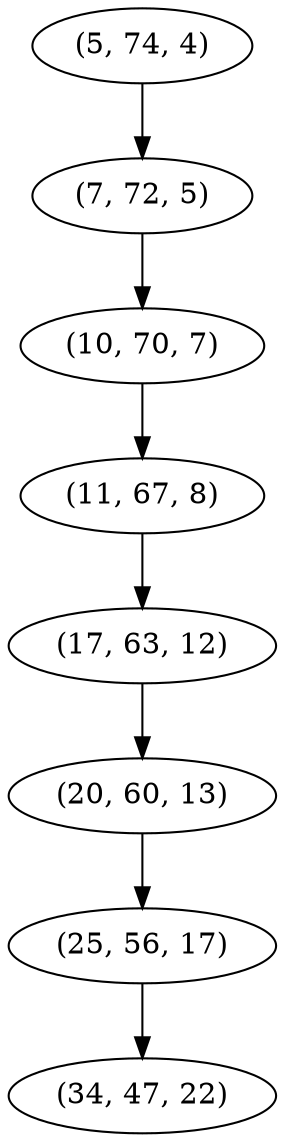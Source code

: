 digraph tree {
    "(5, 74, 4)";
    "(7, 72, 5)";
    "(10, 70, 7)";
    "(11, 67, 8)";
    "(17, 63, 12)";
    "(20, 60, 13)";
    "(25, 56, 17)";
    "(34, 47, 22)";
    "(5, 74, 4)" -> "(7, 72, 5)";
    "(7, 72, 5)" -> "(10, 70, 7)";
    "(10, 70, 7)" -> "(11, 67, 8)";
    "(11, 67, 8)" -> "(17, 63, 12)";
    "(17, 63, 12)" -> "(20, 60, 13)";
    "(20, 60, 13)" -> "(25, 56, 17)";
    "(25, 56, 17)" -> "(34, 47, 22)";
}
